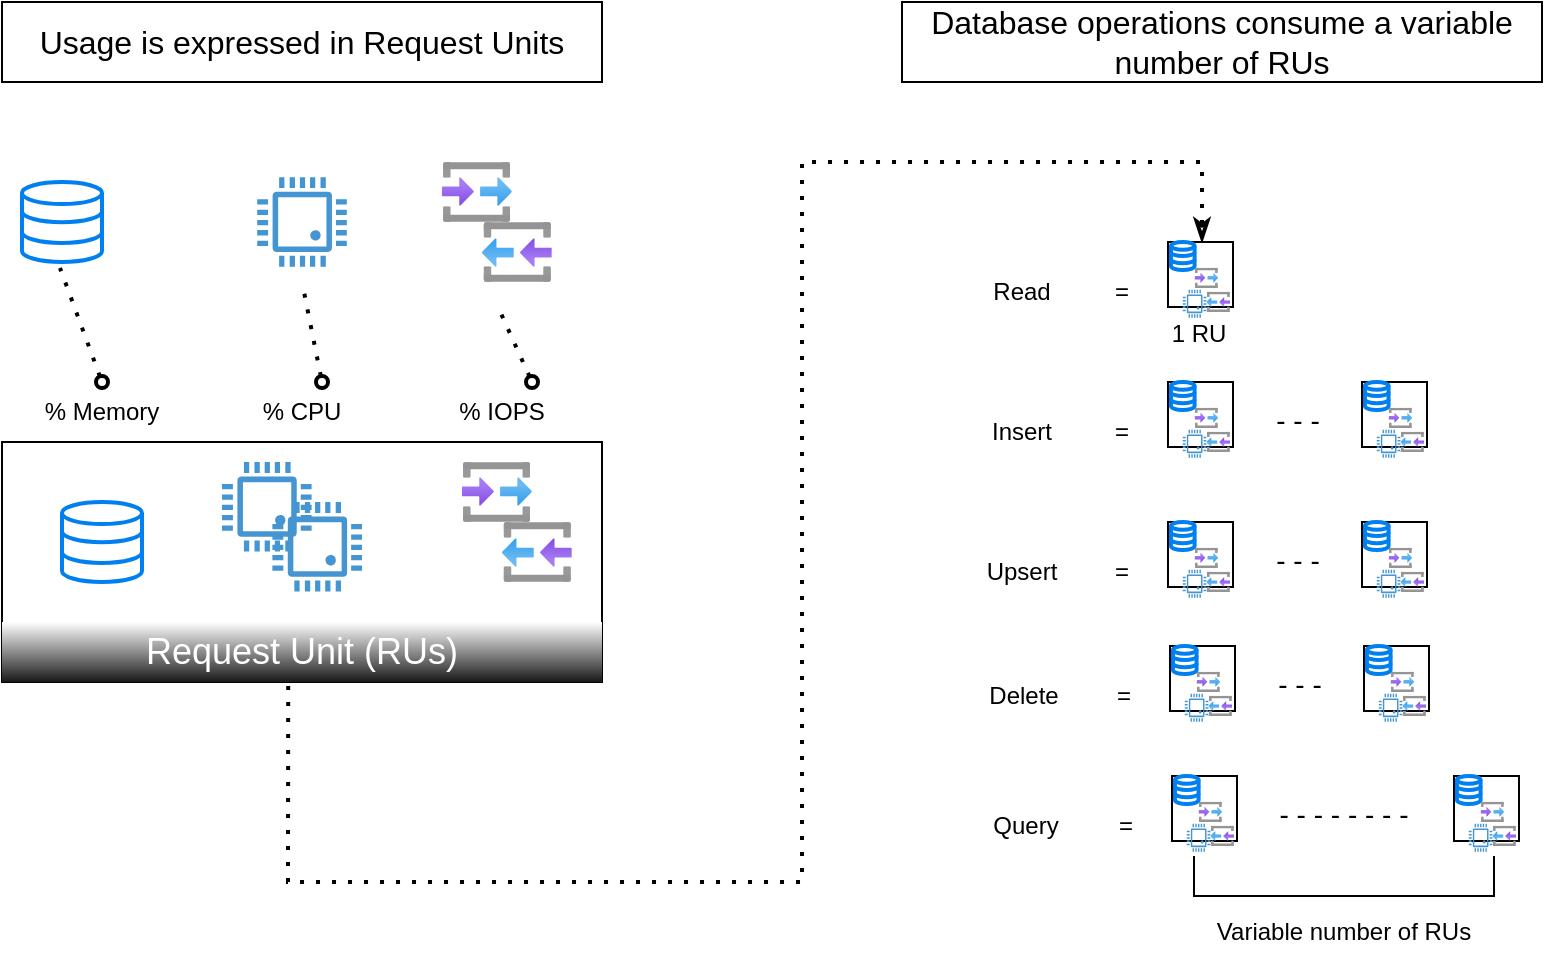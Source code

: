 <mxfile version="24.7.17">
  <diagram name="Page-1" id="_4eVx1RQGgkWhi7u0Qy6">
    <mxGraphModel dx="1434" dy="710" grid="1" gridSize="10" guides="1" tooltips="1" connect="1" arrows="1" fold="1" page="1" pageScale="1" pageWidth="1390" pageHeight="980" math="0" shadow="0">
      <root>
        <mxCell id="0" />
        <mxCell id="1" parent="0" />
        <mxCell id="Tgi4yXNui1qYUQN6Xeth-1" value="Usage is expressed in Request Units" style="text;html=1;align=center;verticalAlign=middle;whiteSpace=wrap;rounded=0;strokeColor=default;fillColor=default;fontSize=16;" vertex="1" parent="1">
          <mxGeometry x="80" y="80" width="300" height="40" as="geometry" />
        </mxCell>
        <mxCell id="Tgi4yXNui1qYUQN6Xeth-2" value="Database operations consume a variable number of RUs" style="text;html=1;align=center;verticalAlign=middle;whiteSpace=wrap;rounded=0;strokeColor=default;fillColor=default;fontSize=16;" vertex="1" parent="1">
          <mxGeometry x="530" y="80" width="320" height="40" as="geometry" />
        </mxCell>
        <mxCell id="Tgi4yXNui1qYUQN6Xeth-3" value="" style="html=1;verticalLabelPosition=bottom;align=center;labelBackgroundColor=#ffffff;verticalAlign=top;strokeWidth=2;strokeColor=#0080F0;shadow=0;dashed=0;shape=mxgraph.ios7.icons.data;" vertex="1" parent="1">
          <mxGeometry x="90" y="170" width="40" height="40" as="geometry" />
        </mxCell>
        <mxCell id="Tgi4yXNui1qYUQN6Xeth-8" value="% Memory" style="text;html=1;align=center;verticalAlign=middle;whiteSpace=wrap;rounded=0;" vertex="1" parent="1">
          <mxGeometry x="100" y="270" width="60" height="30" as="geometry" />
        </mxCell>
        <mxCell id="Tgi4yXNui1qYUQN6Xeth-9" value="% CPU" style="text;html=1;align=center;verticalAlign=middle;whiteSpace=wrap;rounded=0;" vertex="1" parent="1">
          <mxGeometry x="200" y="270" width="60" height="30" as="geometry" />
        </mxCell>
        <mxCell id="Tgi4yXNui1qYUQN6Xeth-10" value="% IOPS" style="text;html=1;align=center;verticalAlign=middle;whiteSpace=wrap;rounded=0;" vertex="1" parent="1">
          <mxGeometry x="300" y="270" width="60" height="30" as="geometry" />
        </mxCell>
        <mxCell id="Tgi4yXNui1qYUQN6Xeth-11" value="" style="rounded=0;whiteSpace=wrap;html=1;" vertex="1" parent="1">
          <mxGeometry x="80" y="300" width="300" height="120" as="geometry" />
        </mxCell>
        <mxCell id="Tgi4yXNui1qYUQN6Xeth-13" value="" style="html=1;verticalLabelPosition=bottom;align=center;labelBackgroundColor=#ffffff;verticalAlign=top;strokeWidth=2;strokeColor=#0080F0;shadow=0;dashed=0;shape=mxgraph.ios7.icons.data;" vertex="1" parent="1">
          <mxGeometry x="110" y="330" width="40" height="40" as="geometry" />
        </mxCell>
        <mxCell id="Tgi4yXNui1qYUQN6Xeth-14" value="&lt;font style=&quot;font-size: 18px;&quot;&gt;Request Unit (RUs)&lt;/font&gt;" style="text;html=1;align=center;verticalAlign=middle;whiteSpace=wrap;rounded=0;fillColor=default;gradientColor=#191919;fontColor=#FFFFFF;" vertex="1" parent="1">
          <mxGeometry x="80" y="390" width="300" height="30" as="geometry" />
        </mxCell>
        <mxCell id="Tgi4yXNui1qYUQN6Xeth-15" value="" style="pointerEvents=1;shadow=0;dashed=0;html=1;strokeColor=none;fillColor=#4495D1;labelPosition=center;verticalLabelPosition=bottom;verticalAlign=top;align=center;outlineConnect=0;shape=mxgraph.veeam.cpu;" vertex="1" parent="1">
          <mxGeometry x="207.6" y="167.6" width="44.8" height="44.8" as="geometry" />
        </mxCell>
        <mxCell id="Tgi4yXNui1qYUQN6Xeth-19" value="" style="pointerEvents=1;shadow=0;dashed=0;html=1;strokeColor=none;fillColor=#4495D1;labelPosition=center;verticalLabelPosition=bottom;verticalAlign=top;align=center;outlineConnect=0;shape=mxgraph.veeam.cpu;" vertex="1" parent="1">
          <mxGeometry x="190.0" y="310" width="44.8" height="44.8" as="geometry" />
        </mxCell>
        <mxCell id="Tgi4yXNui1qYUQN6Xeth-20" value="" style="pointerEvents=1;shadow=0;dashed=0;html=1;strokeColor=none;fillColor=#4495D1;labelPosition=center;verticalLabelPosition=bottom;verticalAlign=top;align=center;outlineConnect=0;shape=mxgraph.veeam.cpu;" vertex="1" parent="1">
          <mxGeometry x="215.2" y="330" width="44.8" height="44.8" as="geometry" />
        </mxCell>
        <mxCell id="Tgi4yXNui1qYUQN6Xeth-25" value="" style="endArrow=none;dashed=1;html=1;dashPattern=1 3;strokeWidth=2;rounded=0;entryX=0.475;entryY=1.075;entryDx=0;entryDy=0;entryPerimeter=0;exitX=0.5;exitY=0;exitDx=0;exitDy=0;startArrow=oval;startFill=0;" edge="1" parent="1" source="Tgi4yXNui1qYUQN6Xeth-8" target="Tgi4yXNui1qYUQN6Xeth-3">
          <mxGeometry width="50" height="50" relative="1" as="geometry">
            <mxPoint x="105" y="270" as="sourcePoint" />
            <mxPoint x="155" y="220" as="targetPoint" />
          </mxGeometry>
        </mxCell>
        <mxCell id="Tgi4yXNui1qYUQN6Xeth-26" value="" style="endArrow=none;dashed=1;html=1;dashPattern=1 3;strokeWidth=2;rounded=0;startArrow=oval;startFill=0;" edge="1" parent="1">
          <mxGeometry width="50" height="50" relative="1" as="geometry">
            <mxPoint x="240" y="270" as="sourcePoint" />
            <mxPoint x="230" y="220" as="targetPoint" />
          </mxGeometry>
        </mxCell>
        <mxCell id="Tgi4yXNui1qYUQN6Xeth-27" value="" style="endArrow=none;dashed=1;html=1;dashPattern=1 3;strokeWidth=2;rounded=0;entryX=0.475;entryY=1.075;entryDx=0;entryDy=0;entryPerimeter=0;exitX=0.75;exitY=0;exitDx=0;exitDy=0;startArrow=oval;startFill=0;" edge="1" parent="1" source="Tgi4yXNui1qYUQN6Xeth-10">
          <mxGeometry width="50" height="50" relative="1" as="geometry">
            <mxPoint x="349.25" y="290" as="sourcePoint" />
            <mxPoint x="328.25" y="233" as="targetPoint" />
          </mxGeometry>
        </mxCell>
        <mxCell id="Tgi4yXNui1qYUQN6Xeth-28" value="" style="endArrow=classicThin;dashed=1;html=1;dashPattern=1 3;strokeWidth=2;rounded=0;exitX=0.477;exitY=1.067;exitDx=0;exitDy=0;exitPerimeter=0;endFill=0;" edge="1" parent="1" source="Tgi4yXNui1qYUQN6Xeth-14">
          <mxGeometry width="50" height="50" relative="1" as="geometry">
            <mxPoint x="250" y="500" as="sourcePoint" />
            <mxPoint x="680" y="200" as="targetPoint" />
            <Array as="points">
              <mxPoint x="223" y="520" />
              <mxPoint x="480" y="520" />
              <mxPoint x="480" y="160" />
              <mxPoint x="680" y="160" />
            </Array>
          </mxGeometry>
        </mxCell>
        <mxCell id="Tgi4yXNui1qYUQN6Xeth-29" value="Read" style="text;html=1;align=center;verticalAlign=middle;whiteSpace=wrap;rounded=0;" vertex="1" parent="1">
          <mxGeometry x="560" y="210" width="60" height="30" as="geometry" />
        </mxCell>
        <mxCell id="Tgi4yXNui1qYUQN6Xeth-30" value="=" style="text;html=1;align=center;verticalAlign=middle;whiteSpace=wrap;rounded=0;" vertex="1" parent="1">
          <mxGeometry x="620" y="210" width="40" height="30" as="geometry" />
        </mxCell>
        <mxCell id="Tgi4yXNui1qYUQN6Xeth-38" value="" style="image;aspect=fixed;html=1;points=[];align=center;fontSize=12;image=img/lib/azure2/general/Input_Output.svg;" vertex="1" parent="1">
          <mxGeometry x="300" y="160" width="34.91" height="30" as="geometry" />
        </mxCell>
        <mxCell id="Tgi4yXNui1qYUQN6Xeth-39" value="" style="image;aspect=fixed;html=1;points=[];align=center;fontSize=12;image=img/lib/azure2/general/Input_Output.svg;rotation=-180;" vertex="1" parent="1">
          <mxGeometry x="320" y="190" width="34.91" height="30" as="geometry" />
        </mxCell>
        <mxCell id="Tgi4yXNui1qYUQN6Xeth-40" value="" style="image;aspect=fixed;html=1;points=[];align=center;fontSize=12;image=img/lib/azure2/general/Input_Output.svg;" vertex="1" parent="1">
          <mxGeometry x="310" y="310" width="34.91" height="30" as="geometry" />
        </mxCell>
        <mxCell id="Tgi4yXNui1qYUQN6Xeth-41" value="" style="image;aspect=fixed;html=1;points=[];align=center;fontSize=12;image=img/lib/azure2/general/Input_Output.svg;rotation=-180;" vertex="1" parent="1">
          <mxGeometry x="330" y="340" width="34.91" height="30" as="geometry" />
        </mxCell>
        <mxCell id="Tgi4yXNui1qYUQN6Xeth-47" value="" style="group" vertex="1" connectable="0" parent="1">
          <mxGeometry x="663" y="200" width="32.5" height="38.43" as="geometry" />
        </mxCell>
        <mxCell id="Tgi4yXNui1qYUQN6Xeth-44" value="" style="whiteSpace=wrap;html=1;aspect=fixed;" vertex="1" parent="Tgi4yXNui1qYUQN6Xeth-47">
          <mxGeometry width="32.5" height="32.5" as="geometry" />
        </mxCell>
        <mxCell id="Tgi4yXNui1qYUQN6Xeth-43" value="" style="html=1;verticalLabelPosition=bottom;align=center;labelBackgroundColor=#ffffff;verticalAlign=top;strokeWidth=2;strokeColor=#0080F0;shadow=0;dashed=0;shape=mxgraph.ios7.icons.data;" vertex="1" parent="Tgi4yXNui1qYUQN6Xeth-47">
          <mxGeometry x="1.477" width="11.818" height="13.975" as="geometry" />
        </mxCell>
        <mxCell id="Tgi4yXNui1qYUQN6Xeth-45" value="" style="group" vertex="1" connectable="0" parent="Tgi4yXNui1qYUQN6Xeth-47">
          <mxGeometry x="13.295" y="12.878" width="17.727" height="25.007" as="geometry" />
        </mxCell>
        <mxCell id="Tgi4yXNui1qYUQN6Xeth-35" value="" style="image;aspect=fixed;html=1;points=[];align=center;fontSize=12;image=img/lib/azure2/general/Input_Output.svg;" vertex="1" parent="Tgi4yXNui1qYUQN6Xeth-45">
          <mxGeometry width="11.818" height="10.158" as="geometry" />
        </mxCell>
        <mxCell id="Tgi4yXNui1qYUQN6Xeth-37" value="" style="image;aspect=fixed;html=1;points=[];align=center;fontSize=12;image=img/lib/azure2/general/Input_Output.svg;rotation=-180;" vertex="1" parent="Tgi4yXNui1qYUQN6Xeth-45">
          <mxGeometry x="5.909" y="12.011" width="11.818" height="10.158" as="geometry" />
        </mxCell>
        <mxCell id="Tgi4yXNui1qYUQN6Xeth-42" value="" style="pointerEvents=1;shadow=0;dashed=0;html=1;strokeColor=none;fillColor=#4495D1;labelPosition=center;verticalLabelPosition=bottom;verticalAlign=top;align=center;outlineConnect=0;shape=mxgraph.veeam.cpu;" vertex="1" parent="Tgi4yXNui1qYUQN6Xeth-45">
          <mxGeometry x="-5.909" y="11.033" width="11.818" height="13.975" as="geometry" />
        </mxCell>
        <mxCell id="Tgi4yXNui1qYUQN6Xeth-48" value="1 RU" style="text;html=1;align=center;verticalAlign=middle;whiteSpace=wrap;rounded=0;" vertex="1" parent="1">
          <mxGeometry x="663" y="240" width="30.75" height="11.57" as="geometry" />
        </mxCell>
        <mxCell id="Tgi4yXNui1qYUQN6Xeth-49" value="Insert" style="text;html=1;align=center;verticalAlign=middle;whiteSpace=wrap;rounded=0;" vertex="1" parent="1">
          <mxGeometry x="560" y="280" width="60" height="30" as="geometry" />
        </mxCell>
        <mxCell id="Tgi4yXNui1qYUQN6Xeth-50" value="=" style="text;html=1;align=center;verticalAlign=middle;whiteSpace=wrap;rounded=0;" vertex="1" parent="1">
          <mxGeometry x="620" y="280" width="40" height="30" as="geometry" />
        </mxCell>
        <mxCell id="Tgi4yXNui1qYUQN6Xeth-51" value="" style="group" vertex="1" connectable="0" parent="1">
          <mxGeometry x="663" y="270" width="32.5" height="38.43" as="geometry" />
        </mxCell>
        <mxCell id="Tgi4yXNui1qYUQN6Xeth-52" value="" style="whiteSpace=wrap;html=1;aspect=fixed;" vertex="1" parent="Tgi4yXNui1qYUQN6Xeth-51">
          <mxGeometry width="32.5" height="32.5" as="geometry" />
        </mxCell>
        <mxCell id="Tgi4yXNui1qYUQN6Xeth-53" value="" style="html=1;verticalLabelPosition=bottom;align=center;labelBackgroundColor=#ffffff;verticalAlign=top;strokeWidth=2;strokeColor=#0080F0;shadow=0;dashed=0;shape=mxgraph.ios7.icons.data;" vertex="1" parent="Tgi4yXNui1qYUQN6Xeth-51">
          <mxGeometry x="1.477" width="11.818" height="13.975" as="geometry" />
        </mxCell>
        <mxCell id="Tgi4yXNui1qYUQN6Xeth-54" value="" style="group" vertex="1" connectable="0" parent="Tgi4yXNui1qYUQN6Xeth-51">
          <mxGeometry x="13.295" y="12.878" width="17.727" height="25.007" as="geometry" />
        </mxCell>
        <mxCell id="Tgi4yXNui1qYUQN6Xeth-55" value="" style="image;aspect=fixed;html=1;points=[];align=center;fontSize=12;image=img/lib/azure2/general/Input_Output.svg;" vertex="1" parent="Tgi4yXNui1qYUQN6Xeth-54">
          <mxGeometry width="11.818" height="10.158" as="geometry" />
        </mxCell>
        <mxCell id="Tgi4yXNui1qYUQN6Xeth-56" value="" style="image;aspect=fixed;html=1;points=[];align=center;fontSize=12;image=img/lib/azure2/general/Input_Output.svg;rotation=-180;" vertex="1" parent="Tgi4yXNui1qYUQN6Xeth-54">
          <mxGeometry x="5.909" y="12.011" width="11.818" height="10.158" as="geometry" />
        </mxCell>
        <mxCell id="Tgi4yXNui1qYUQN6Xeth-57" value="" style="pointerEvents=1;shadow=0;dashed=0;html=1;strokeColor=none;fillColor=#4495D1;labelPosition=center;verticalLabelPosition=bottom;verticalAlign=top;align=center;outlineConnect=0;shape=mxgraph.veeam.cpu;" vertex="1" parent="Tgi4yXNui1qYUQN6Xeth-54">
          <mxGeometry x="-5.909" y="11.033" width="11.818" height="13.975" as="geometry" />
        </mxCell>
        <mxCell id="Tgi4yXNui1qYUQN6Xeth-59" value="" style="group" vertex="1" connectable="0" parent="1">
          <mxGeometry x="760" y="270" width="32.5" height="38.43" as="geometry" />
        </mxCell>
        <mxCell id="Tgi4yXNui1qYUQN6Xeth-60" value="" style="whiteSpace=wrap;html=1;aspect=fixed;" vertex="1" parent="Tgi4yXNui1qYUQN6Xeth-59">
          <mxGeometry width="32.5" height="32.5" as="geometry" />
        </mxCell>
        <mxCell id="Tgi4yXNui1qYUQN6Xeth-61" value="" style="html=1;verticalLabelPosition=bottom;align=center;labelBackgroundColor=#ffffff;verticalAlign=top;strokeWidth=2;strokeColor=#0080F0;shadow=0;dashed=0;shape=mxgraph.ios7.icons.data;" vertex="1" parent="Tgi4yXNui1qYUQN6Xeth-59">
          <mxGeometry x="1.477" width="11.818" height="13.975" as="geometry" />
        </mxCell>
        <mxCell id="Tgi4yXNui1qYUQN6Xeth-62" value="" style="group" vertex="1" connectable="0" parent="Tgi4yXNui1qYUQN6Xeth-59">
          <mxGeometry x="13.295" y="12.878" width="17.727" height="25.007" as="geometry" />
        </mxCell>
        <mxCell id="Tgi4yXNui1qYUQN6Xeth-63" value="" style="image;aspect=fixed;html=1;points=[];align=center;fontSize=12;image=img/lib/azure2/general/Input_Output.svg;" vertex="1" parent="Tgi4yXNui1qYUQN6Xeth-62">
          <mxGeometry width="11.818" height="10.158" as="geometry" />
        </mxCell>
        <mxCell id="Tgi4yXNui1qYUQN6Xeth-64" value="" style="image;aspect=fixed;html=1;points=[];align=center;fontSize=12;image=img/lib/azure2/general/Input_Output.svg;rotation=-180;" vertex="1" parent="Tgi4yXNui1qYUQN6Xeth-62">
          <mxGeometry x="5.909" y="12.011" width="11.818" height="10.158" as="geometry" />
        </mxCell>
        <mxCell id="Tgi4yXNui1qYUQN6Xeth-65" value="" style="pointerEvents=1;shadow=0;dashed=0;html=1;strokeColor=none;fillColor=#4495D1;labelPosition=center;verticalLabelPosition=bottom;verticalAlign=top;align=center;outlineConnect=0;shape=mxgraph.veeam.cpu;" vertex="1" parent="Tgi4yXNui1qYUQN6Xeth-62">
          <mxGeometry x="-5.909" y="11.033" width="11.818" height="13.975" as="geometry" />
        </mxCell>
        <mxCell id="Tgi4yXNui1qYUQN6Xeth-67" value="&lt;font style=&quot;font-size: 14px;&quot;&gt;- - -&lt;/font&gt;" style="text;html=1;align=center;verticalAlign=middle;whiteSpace=wrap;rounded=0;" vertex="1" parent="1">
          <mxGeometry x="710" y="276.33" width="35.5" height="25.78" as="geometry" />
        </mxCell>
        <mxCell id="Tgi4yXNui1qYUQN6Xeth-68" value="Upsert" style="text;html=1;align=center;verticalAlign=middle;whiteSpace=wrap;rounded=0;" vertex="1" parent="1">
          <mxGeometry x="560" y="350" width="60" height="30" as="geometry" />
        </mxCell>
        <mxCell id="Tgi4yXNui1qYUQN6Xeth-69" value="=" style="text;html=1;align=center;verticalAlign=middle;whiteSpace=wrap;rounded=0;" vertex="1" parent="1">
          <mxGeometry x="620" y="350" width="40" height="30" as="geometry" />
        </mxCell>
        <mxCell id="Tgi4yXNui1qYUQN6Xeth-70" value="" style="group" vertex="1" connectable="0" parent="1">
          <mxGeometry x="663" y="340" width="32.5" height="38.43" as="geometry" />
        </mxCell>
        <mxCell id="Tgi4yXNui1qYUQN6Xeth-71" value="" style="whiteSpace=wrap;html=1;aspect=fixed;" vertex="1" parent="Tgi4yXNui1qYUQN6Xeth-70">
          <mxGeometry width="32.5" height="32.5" as="geometry" />
        </mxCell>
        <mxCell id="Tgi4yXNui1qYUQN6Xeth-72" value="" style="html=1;verticalLabelPosition=bottom;align=center;labelBackgroundColor=#ffffff;verticalAlign=top;strokeWidth=2;strokeColor=#0080F0;shadow=0;dashed=0;shape=mxgraph.ios7.icons.data;" vertex="1" parent="Tgi4yXNui1qYUQN6Xeth-70">
          <mxGeometry x="1.477" width="11.818" height="13.975" as="geometry" />
        </mxCell>
        <mxCell id="Tgi4yXNui1qYUQN6Xeth-73" value="" style="group" vertex="1" connectable="0" parent="Tgi4yXNui1qYUQN6Xeth-70">
          <mxGeometry x="13.295" y="12.878" width="17.727" height="25.007" as="geometry" />
        </mxCell>
        <mxCell id="Tgi4yXNui1qYUQN6Xeth-74" value="" style="image;aspect=fixed;html=1;points=[];align=center;fontSize=12;image=img/lib/azure2/general/Input_Output.svg;" vertex="1" parent="Tgi4yXNui1qYUQN6Xeth-73">
          <mxGeometry width="11.818" height="10.158" as="geometry" />
        </mxCell>
        <mxCell id="Tgi4yXNui1qYUQN6Xeth-75" value="" style="image;aspect=fixed;html=1;points=[];align=center;fontSize=12;image=img/lib/azure2/general/Input_Output.svg;rotation=-180;" vertex="1" parent="Tgi4yXNui1qYUQN6Xeth-73">
          <mxGeometry x="5.909" y="12.011" width="11.818" height="10.158" as="geometry" />
        </mxCell>
        <mxCell id="Tgi4yXNui1qYUQN6Xeth-76" value="" style="pointerEvents=1;shadow=0;dashed=0;html=1;strokeColor=none;fillColor=#4495D1;labelPosition=center;verticalLabelPosition=bottom;verticalAlign=top;align=center;outlineConnect=0;shape=mxgraph.veeam.cpu;" vertex="1" parent="Tgi4yXNui1qYUQN6Xeth-73">
          <mxGeometry x="-5.909" y="11.033" width="11.818" height="13.975" as="geometry" />
        </mxCell>
        <mxCell id="Tgi4yXNui1qYUQN6Xeth-77" value="" style="group" vertex="1" connectable="0" parent="1">
          <mxGeometry x="760" y="340" width="32.5" height="38.43" as="geometry" />
        </mxCell>
        <mxCell id="Tgi4yXNui1qYUQN6Xeth-78" value="" style="whiteSpace=wrap;html=1;aspect=fixed;" vertex="1" parent="Tgi4yXNui1qYUQN6Xeth-77">
          <mxGeometry width="32.5" height="32.5" as="geometry" />
        </mxCell>
        <mxCell id="Tgi4yXNui1qYUQN6Xeth-79" value="" style="html=1;verticalLabelPosition=bottom;align=center;labelBackgroundColor=#ffffff;verticalAlign=top;strokeWidth=2;strokeColor=#0080F0;shadow=0;dashed=0;shape=mxgraph.ios7.icons.data;" vertex="1" parent="Tgi4yXNui1qYUQN6Xeth-77">
          <mxGeometry x="1.477" width="11.818" height="13.975" as="geometry" />
        </mxCell>
        <mxCell id="Tgi4yXNui1qYUQN6Xeth-80" value="" style="group" vertex="1" connectable="0" parent="Tgi4yXNui1qYUQN6Xeth-77">
          <mxGeometry x="13.295" y="12.878" width="17.727" height="25.007" as="geometry" />
        </mxCell>
        <mxCell id="Tgi4yXNui1qYUQN6Xeth-81" value="" style="image;aspect=fixed;html=1;points=[];align=center;fontSize=12;image=img/lib/azure2/general/Input_Output.svg;" vertex="1" parent="Tgi4yXNui1qYUQN6Xeth-80">
          <mxGeometry width="11.818" height="10.158" as="geometry" />
        </mxCell>
        <mxCell id="Tgi4yXNui1qYUQN6Xeth-82" value="" style="image;aspect=fixed;html=1;points=[];align=center;fontSize=12;image=img/lib/azure2/general/Input_Output.svg;rotation=-180;" vertex="1" parent="Tgi4yXNui1qYUQN6Xeth-80">
          <mxGeometry x="5.909" y="12.011" width="11.818" height="10.158" as="geometry" />
        </mxCell>
        <mxCell id="Tgi4yXNui1qYUQN6Xeth-83" value="" style="pointerEvents=1;shadow=0;dashed=0;html=1;strokeColor=none;fillColor=#4495D1;labelPosition=center;verticalLabelPosition=bottom;verticalAlign=top;align=center;outlineConnect=0;shape=mxgraph.veeam.cpu;" vertex="1" parent="Tgi4yXNui1qYUQN6Xeth-80">
          <mxGeometry x="-5.909" y="11.033" width="11.818" height="13.975" as="geometry" />
        </mxCell>
        <mxCell id="Tgi4yXNui1qYUQN6Xeth-84" value="&lt;font style=&quot;font-size: 14px;&quot;&gt;- - -&lt;/font&gt;" style="text;html=1;align=center;verticalAlign=middle;whiteSpace=wrap;rounded=0;" vertex="1" parent="1">
          <mxGeometry x="710" y="346.33" width="35.5" height="25.78" as="geometry" />
        </mxCell>
        <mxCell id="Tgi4yXNui1qYUQN6Xeth-85" value="Delete" style="text;html=1;align=center;verticalAlign=middle;whiteSpace=wrap;rounded=0;" vertex="1" parent="1">
          <mxGeometry x="561" y="412" width="60" height="30" as="geometry" />
        </mxCell>
        <mxCell id="Tgi4yXNui1qYUQN6Xeth-86" value="=" style="text;html=1;align=center;verticalAlign=middle;whiteSpace=wrap;rounded=0;" vertex="1" parent="1">
          <mxGeometry x="621" y="412" width="40" height="30" as="geometry" />
        </mxCell>
        <mxCell id="Tgi4yXNui1qYUQN6Xeth-87" value="" style="group" vertex="1" connectable="0" parent="1">
          <mxGeometry x="664" y="402" width="32.5" height="38.43" as="geometry" />
        </mxCell>
        <mxCell id="Tgi4yXNui1qYUQN6Xeth-88" value="" style="whiteSpace=wrap;html=1;aspect=fixed;" vertex="1" parent="Tgi4yXNui1qYUQN6Xeth-87">
          <mxGeometry width="32.5" height="32.5" as="geometry" />
        </mxCell>
        <mxCell id="Tgi4yXNui1qYUQN6Xeth-89" value="" style="html=1;verticalLabelPosition=bottom;align=center;labelBackgroundColor=#ffffff;verticalAlign=top;strokeWidth=2;strokeColor=#0080F0;shadow=0;dashed=0;shape=mxgraph.ios7.icons.data;" vertex="1" parent="Tgi4yXNui1qYUQN6Xeth-87">
          <mxGeometry x="1.477" width="11.818" height="13.975" as="geometry" />
        </mxCell>
        <mxCell id="Tgi4yXNui1qYUQN6Xeth-90" value="" style="group" vertex="1" connectable="0" parent="Tgi4yXNui1qYUQN6Xeth-87">
          <mxGeometry x="13.295" y="12.878" width="17.727" height="25.007" as="geometry" />
        </mxCell>
        <mxCell id="Tgi4yXNui1qYUQN6Xeth-91" value="" style="image;aspect=fixed;html=1;points=[];align=center;fontSize=12;image=img/lib/azure2/general/Input_Output.svg;" vertex="1" parent="Tgi4yXNui1qYUQN6Xeth-90">
          <mxGeometry width="11.818" height="10.158" as="geometry" />
        </mxCell>
        <mxCell id="Tgi4yXNui1qYUQN6Xeth-92" value="" style="image;aspect=fixed;html=1;points=[];align=center;fontSize=12;image=img/lib/azure2/general/Input_Output.svg;rotation=-180;" vertex="1" parent="Tgi4yXNui1qYUQN6Xeth-90">
          <mxGeometry x="5.909" y="12.011" width="11.818" height="10.158" as="geometry" />
        </mxCell>
        <mxCell id="Tgi4yXNui1qYUQN6Xeth-93" value="" style="pointerEvents=1;shadow=0;dashed=0;html=1;strokeColor=none;fillColor=#4495D1;labelPosition=center;verticalLabelPosition=bottom;verticalAlign=top;align=center;outlineConnect=0;shape=mxgraph.veeam.cpu;" vertex="1" parent="Tgi4yXNui1qYUQN6Xeth-90">
          <mxGeometry x="-5.909" y="11.033" width="11.818" height="13.975" as="geometry" />
        </mxCell>
        <mxCell id="Tgi4yXNui1qYUQN6Xeth-94" value="" style="group" vertex="1" connectable="0" parent="1">
          <mxGeometry x="761" y="402" width="32.5" height="38.43" as="geometry" />
        </mxCell>
        <mxCell id="Tgi4yXNui1qYUQN6Xeth-95" value="" style="whiteSpace=wrap;html=1;aspect=fixed;" vertex="1" parent="Tgi4yXNui1qYUQN6Xeth-94">
          <mxGeometry width="32.5" height="32.5" as="geometry" />
        </mxCell>
        <mxCell id="Tgi4yXNui1qYUQN6Xeth-96" value="" style="html=1;verticalLabelPosition=bottom;align=center;labelBackgroundColor=#ffffff;verticalAlign=top;strokeWidth=2;strokeColor=#0080F0;shadow=0;dashed=0;shape=mxgraph.ios7.icons.data;" vertex="1" parent="Tgi4yXNui1qYUQN6Xeth-94">
          <mxGeometry x="1.477" width="11.818" height="13.975" as="geometry" />
        </mxCell>
        <mxCell id="Tgi4yXNui1qYUQN6Xeth-97" value="" style="group" vertex="1" connectable="0" parent="Tgi4yXNui1qYUQN6Xeth-94">
          <mxGeometry x="13.295" y="12.878" width="17.727" height="25.007" as="geometry" />
        </mxCell>
        <mxCell id="Tgi4yXNui1qYUQN6Xeth-98" value="" style="image;aspect=fixed;html=1;points=[];align=center;fontSize=12;image=img/lib/azure2/general/Input_Output.svg;" vertex="1" parent="Tgi4yXNui1qYUQN6Xeth-97">
          <mxGeometry width="11.818" height="10.158" as="geometry" />
        </mxCell>
        <mxCell id="Tgi4yXNui1qYUQN6Xeth-99" value="" style="image;aspect=fixed;html=1;points=[];align=center;fontSize=12;image=img/lib/azure2/general/Input_Output.svg;rotation=-180;" vertex="1" parent="Tgi4yXNui1qYUQN6Xeth-97">
          <mxGeometry x="5.909" y="12.011" width="11.818" height="10.158" as="geometry" />
        </mxCell>
        <mxCell id="Tgi4yXNui1qYUQN6Xeth-100" value="" style="pointerEvents=1;shadow=0;dashed=0;html=1;strokeColor=none;fillColor=#4495D1;labelPosition=center;verticalLabelPosition=bottom;verticalAlign=top;align=center;outlineConnect=0;shape=mxgraph.veeam.cpu;" vertex="1" parent="Tgi4yXNui1qYUQN6Xeth-97">
          <mxGeometry x="-5.909" y="11.033" width="11.818" height="13.975" as="geometry" />
        </mxCell>
        <mxCell id="Tgi4yXNui1qYUQN6Xeth-101" value="&lt;font style=&quot;font-size: 14px;&quot;&gt;- - -&lt;/font&gt;" style="text;html=1;align=center;verticalAlign=middle;whiteSpace=wrap;rounded=0;" vertex="1" parent="1">
          <mxGeometry x="711" y="408.33" width="35.5" height="25.78" as="geometry" />
        </mxCell>
        <mxCell id="Tgi4yXNui1qYUQN6Xeth-102" value="Query" style="text;html=1;align=center;verticalAlign=middle;whiteSpace=wrap;rounded=0;" vertex="1" parent="1">
          <mxGeometry x="562" y="477" width="60" height="30" as="geometry" />
        </mxCell>
        <mxCell id="Tgi4yXNui1qYUQN6Xeth-103" value="=" style="text;html=1;align=center;verticalAlign=middle;whiteSpace=wrap;rounded=0;" vertex="1" parent="1">
          <mxGeometry x="622" y="477" width="40" height="30" as="geometry" />
        </mxCell>
        <mxCell id="Tgi4yXNui1qYUQN6Xeth-104" value="" style="group" vertex="1" connectable="0" parent="1">
          <mxGeometry x="665" y="467" width="32.5" height="38.43" as="geometry" />
        </mxCell>
        <mxCell id="Tgi4yXNui1qYUQN6Xeth-105" value="" style="whiteSpace=wrap;html=1;aspect=fixed;" vertex="1" parent="Tgi4yXNui1qYUQN6Xeth-104">
          <mxGeometry width="32.5" height="32.5" as="geometry" />
        </mxCell>
        <mxCell id="Tgi4yXNui1qYUQN6Xeth-106" value="" style="html=1;verticalLabelPosition=bottom;align=center;labelBackgroundColor=#ffffff;verticalAlign=top;strokeWidth=2;strokeColor=#0080F0;shadow=0;dashed=0;shape=mxgraph.ios7.icons.data;" vertex="1" parent="Tgi4yXNui1qYUQN6Xeth-104">
          <mxGeometry x="1.477" width="11.818" height="13.975" as="geometry" />
        </mxCell>
        <mxCell id="Tgi4yXNui1qYUQN6Xeth-107" value="" style="group" vertex="1" connectable="0" parent="Tgi4yXNui1qYUQN6Xeth-104">
          <mxGeometry x="13.295" y="12.878" width="17.727" height="25.007" as="geometry" />
        </mxCell>
        <mxCell id="Tgi4yXNui1qYUQN6Xeth-108" value="" style="image;aspect=fixed;html=1;points=[];align=center;fontSize=12;image=img/lib/azure2/general/Input_Output.svg;" vertex="1" parent="Tgi4yXNui1qYUQN6Xeth-107">
          <mxGeometry width="11.818" height="10.158" as="geometry" />
        </mxCell>
        <mxCell id="Tgi4yXNui1qYUQN6Xeth-109" value="" style="image;aspect=fixed;html=1;points=[];align=center;fontSize=12;image=img/lib/azure2/general/Input_Output.svg;rotation=-180;" vertex="1" parent="Tgi4yXNui1qYUQN6Xeth-107">
          <mxGeometry x="5.909" y="12.011" width="11.818" height="10.158" as="geometry" />
        </mxCell>
        <mxCell id="Tgi4yXNui1qYUQN6Xeth-110" value="" style="pointerEvents=1;shadow=0;dashed=0;html=1;strokeColor=none;fillColor=#4495D1;labelPosition=center;verticalLabelPosition=bottom;verticalAlign=top;align=center;outlineConnect=0;shape=mxgraph.veeam.cpu;" vertex="1" parent="Tgi4yXNui1qYUQN6Xeth-107">
          <mxGeometry x="-5.909" y="11.033" width="11.818" height="13.975" as="geometry" />
        </mxCell>
        <mxCell id="Tgi4yXNui1qYUQN6Xeth-111" value="" style="group" vertex="1" connectable="0" parent="1">
          <mxGeometry x="806" y="467" width="32.5" height="38.43" as="geometry" />
        </mxCell>
        <mxCell id="Tgi4yXNui1qYUQN6Xeth-112" value="" style="whiteSpace=wrap;html=1;aspect=fixed;" vertex="1" parent="Tgi4yXNui1qYUQN6Xeth-111">
          <mxGeometry width="32.5" height="32.5" as="geometry" />
        </mxCell>
        <mxCell id="Tgi4yXNui1qYUQN6Xeth-113" value="" style="html=1;verticalLabelPosition=bottom;align=center;labelBackgroundColor=#ffffff;verticalAlign=top;strokeWidth=2;strokeColor=#0080F0;shadow=0;dashed=0;shape=mxgraph.ios7.icons.data;" vertex="1" parent="Tgi4yXNui1qYUQN6Xeth-111">
          <mxGeometry x="1.477" width="11.818" height="13.975" as="geometry" />
        </mxCell>
        <mxCell id="Tgi4yXNui1qYUQN6Xeth-114" value="" style="group" vertex="1" connectable="0" parent="Tgi4yXNui1qYUQN6Xeth-111">
          <mxGeometry x="13.295" y="12.878" width="17.727" height="25.007" as="geometry" />
        </mxCell>
        <mxCell id="Tgi4yXNui1qYUQN6Xeth-115" value="" style="image;aspect=fixed;html=1;points=[];align=center;fontSize=12;image=img/lib/azure2/general/Input_Output.svg;" vertex="1" parent="Tgi4yXNui1qYUQN6Xeth-114">
          <mxGeometry width="11.818" height="10.158" as="geometry" />
        </mxCell>
        <mxCell id="Tgi4yXNui1qYUQN6Xeth-116" value="" style="image;aspect=fixed;html=1;points=[];align=center;fontSize=12;image=img/lib/azure2/general/Input_Output.svg;rotation=-180;" vertex="1" parent="Tgi4yXNui1qYUQN6Xeth-114">
          <mxGeometry x="5.909" y="12.011" width="11.818" height="10.158" as="geometry" />
        </mxCell>
        <mxCell id="Tgi4yXNui1qYUQN6Xeth-117" value="" style="pointerEvents=1;shadow=0;dashed=0;html=1;strokeColor=none;fillColor=#4495D1;labelPosition=center;verticalLabelPosition=bottom;verticalAlign=top;align=center;outlineConnect=0;shape=mxgraph.veeam.cpu;" vertex="1" parent="Tgi4yXNui1qYUQN6Xeth-114">
          <mxGeometry x="-5.909" y="11.033" width="11.818" height="13.975" as="geometry" />
        </mxCell>
        <mxCell id="Tgi4yXNui1qYUQN6Xeth-118" value="&lt;font style=&quot;font-size: 14px;&quot;&gt;- - - - - - - -&lt;/font&gt;" style="text;html=1;align=center;verticalAlign=middle;whiteSpace=wrap;rounded=0;" vertex="1" parent="1">
          <mxGeometry x="712" y="473.33" width="78" height="25.78" as="geometry" />
        </mxCell>
        <mxCell id="Tgi4yXNui1qYUQN6Xeth-119" value="" style="endArrow=none;html=1;rounded=0;" edge="1" parent="1">
          <mxGeometry width="50" height="50" relative="1" as="geometry">
            <mxPoint x="676" y="507" as="sourcePoint" />
            <mxPoint x="826" y="507" as="targetPoint" />
            <Array as="points">
              <mxPoint x="676" y="527" />
              <mxPoint x="826" y="527" />
            </Array>
          </mxGeometry>
        </mxCell>
        <mxCell id="Tgi4yXNui1qYUQN6Xeth-120" value="Variable number of RUs" style="text;html=1;align=center;verticalAlign=middle;whiteSpace=wrap;rounded=0;" vertex="1" parent="1">
          <mxGeometry x="676" y="530" width="150" height="30" as="geometry" />
        </mxCell>
      </root>
    </mxGraphModel>
  </diagram>
</mxfile>
